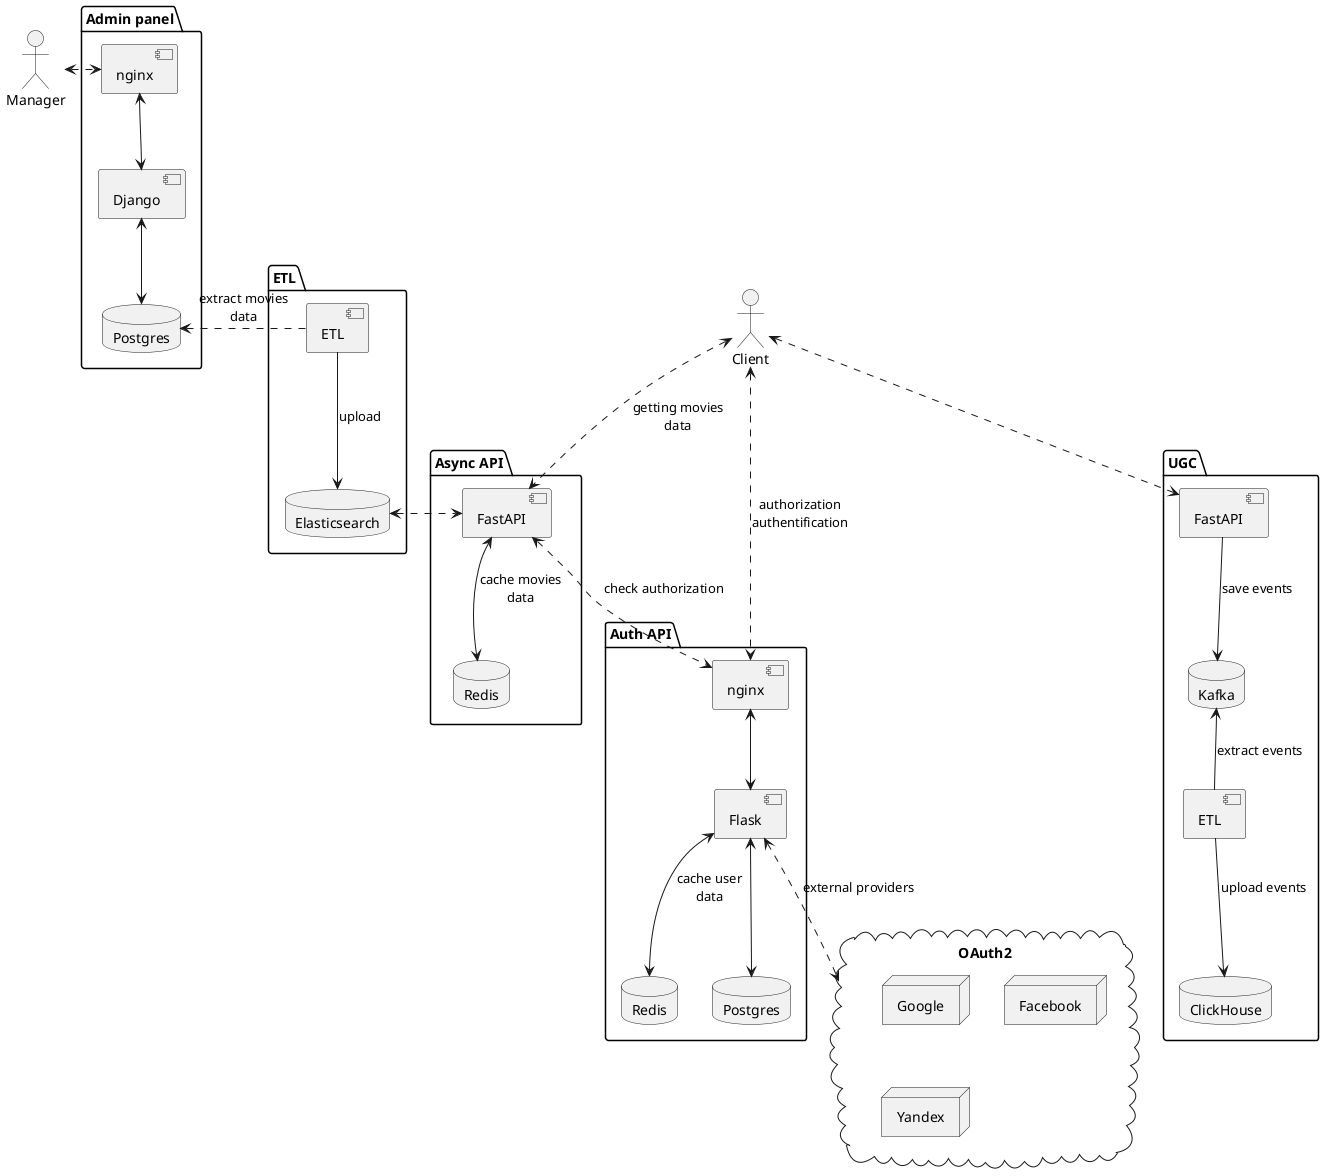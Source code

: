 @startuml
'https://plantuml.com/component-diagram

actor Manager
actor Client


package "Admin panel" {
    database Postgres as admin_db
    component nginx as admin_nginx
    component Django as admin_app
}
admin_app <--> admin_db
admin_nginx <--> admin_app
Manager <.right.> admin_nginx

package "ETL" {
    database Elasticsearch as es_storage
    component ETL as es_etl
}
admin_db <.left. es_etl: extract movies\ndata
es_etl --> es_storage: upload

package "Async API" {
    database Redis as async_redis
    component FastAPI as async_app
}
async_app <--> async_redis: cache movies\ndata
Client <..> async_app: getting movies\ndata
async_app <.left.> es_storage


package "Auth API" {
    component nginx as auth_nginx
    component Flask as auth_flask
    database Redis as auth_redis
    database Postgres as auth_db
}
auth_flask <--> auth_redis: cache user\ndata
auth_flask <--> auth_db
auth_nginx <--> auth_flask
async_app <..> auth_nginx: check authorization
Client <..> auth_nginx: authorization\nauthentification
auth_flask <.down.> OAuth2: external providers
'auth_nginx <..> admin_nginx

cloud "OAuth2" {
    node Google
    node Facebook
    node Yandex
}

package "UGC" {
    component FastAPI as ugc_gate
    database Kafka as ugc_kafka
    component ETL as ugc_etl
    database ClickHouse as ugc_clickhouse
}
ugc_gate --> ugc_kafka: save events
ugc_kafka <-- ugc_etl: extract events
ugc_etl --> ugc_clickhouse: upload events
Client <..> ugc_gate

@enduml